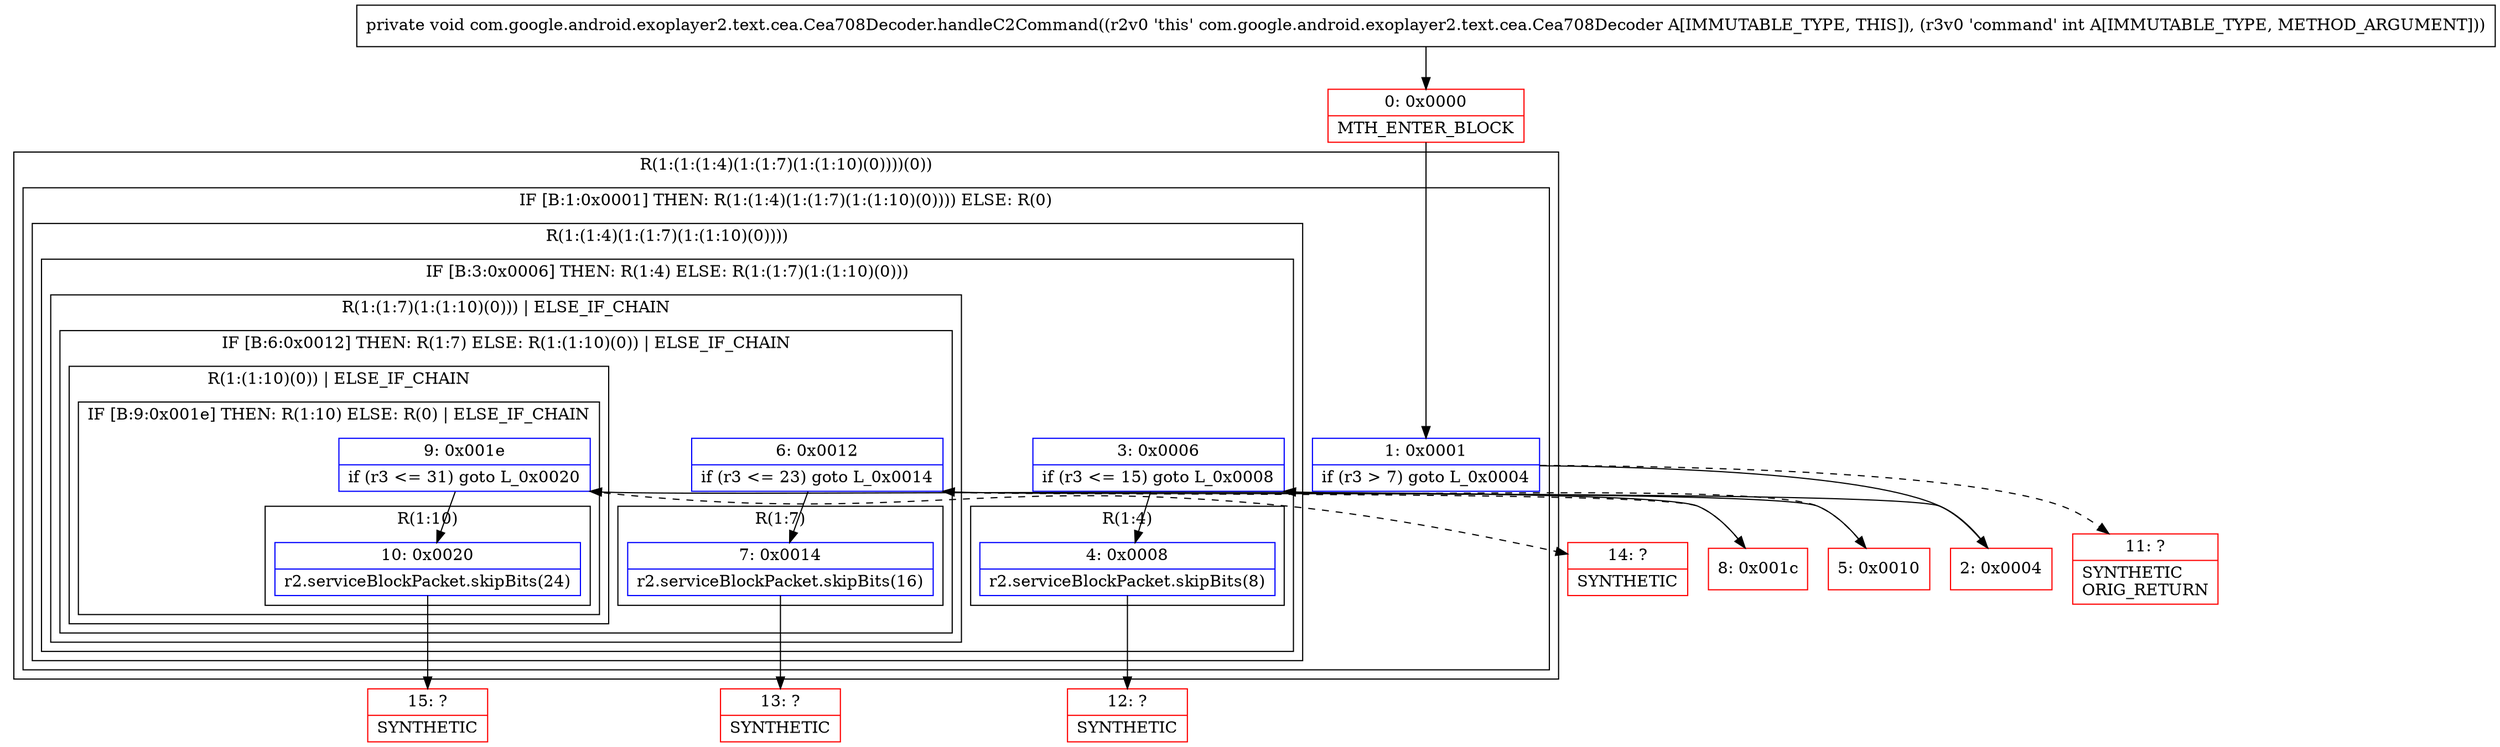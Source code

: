 digraph "CFG forcom.google.android.exoplayer2.text.cea.Cea708Decoder.handleC2Command(I)V" {
subgraph cluster_Region_1787648847 {
label = "R(1:(1:(1:4)(1:(1:7)(1:(1:10)(0))))(0))";
node [shape=record,color=blue];
subgraph cluster_IfRegion_254600994 {
label = "IF [B:1:0x0001] THEN: R(1:(1:4)(1:(1:7)(1:(1:10)(0)))) ELSE: R(0)";
node [shape=record,color=blue];
Node_1 [shape=record,label="{1\:\ 0x0001|if (r3 \> 7) goto L_0x0004\l}"];
subgraph cluster_Region_1161465164 {
label = "R(1:(1:4)(1:(1:7)(1:(1:10)(0))))";
node [shape=record,color=blue];
subgraph cluster_IfRegion_1703520729 {
label = "IF [B:3:0x0006] THEN: R(1:4) ELSE: R(1:(1:7)(1:(1:10)(0)))";
node [shape=record,color=blue];
Node_3 [shape=record,label="{3\:\ 0x0006|if (r3 \<= 15) goto L_0x0008\l}"];
subgraph cluster_Region_1700712708 {
label = "R(1:4)";
node [shape=record,color=blue];
Node_4 [shape=record,label="{4\:\ 0x0008|r2.serviceBlockPacket.skipBits(8)\l}"];
}
subgraph cluster_Region_228798330 {
label = "R(1:(1:7)(1:(1:10)(0))) | ELSE_IF_CHAIN\l";
node [shape=record,color=blue];
subgraph cluster_IfRegion_476222319 {
label = "IF [B:6:0x0012] THEN: R(1:7) ELSE: R(1:(1:10)(0)) | ELSE_IF_CHAIN\l";
node [shape=record,color=blue];
Node_6 [shape=record,label="{6\:\ 0x0012|if (r3 \<= 23) goto L_0x0014\l}"];
subgraph cluster_Region_881665627 {
label = "R(1:7)";
node [shape=record,color=blue];
Node_7 [shape=record,label="{7\:\ 0x0014|r2.serviceBlockPacket.skipBits(16)\l}"];
}
subgraph cluster_Region_659035967 {
label = "R(1:(1:10)(0)) | ELSE_IF_CHAIN\l";
node [shape=record,color=blue];
subgraph cluster_IfRegion_864298067 {
label = "IF [B:9:0x001e] THEN: R(1:10) ELSE: R(0) | ELSE_IF_CHAIN\l";
node [shape=record,color=blue];
Node_9 [shape=record,label="{9\:\ 0x001e|if (r3 \<= 31) goto L_0x0020\l}"];
subgraph cluster_Region_1005920423 {
label = "R(1:10)";
node [shape=record,color=blue];
Node_10 [shape=record,label="{10\:\ 0x0020|r2.serviceBlockPacket.skipBits(24)\l}"];
}
subgraph cluster_Region_1721198204 {
label = "R(0)";
node [shape=record,color=blue];
}
}
}
}
}
}
}
subgraph cluster_Region_25257086 {
label = "R(0)";
node [shape=record,color=blue];
}
}
}
Node_0 [shape=record,color=red,label="{0\:\ 0x0000|MTH_ENTER_BLOCK\l}"];
Node_2 [shape=record,color=red,label="{2\:\ 0x0004}"];
Node_5 [shape=record,color=red,label="{5\:\ 0x0010}"];
Node_8 [shape=record,color=red,label="{8\:\ 0x001c}"];
Node_11 [shape=record,color=red,label="{11\:\ ?|SYNTHETIC\lORIG_RETURN\l}"];
Node_12 [shape=record,color=red,label="{12\:\ ?|SYNTHETIC\l}"];
Node_13 [shape=record,color=red,label="{13\:\ ?|SYNTHETIC\l}"];
Node_14 [shape=record,color=red,label="{14\:\ ?|SYNTHETIC\l}"];
Node_15 [shape=record,color=red,label="{15\:\ ?|SYNTHETIC\l}"];
MethodNode[shape=record,label="{private void com.google.android.exoplayer2.text.cea.Cea708Decoder.handleC2Command((r2v0 'this' com.google.android.exoplayer2.text.cea.Cea708Decoder A[IMMUTABLE_TYPE, THIS]), (r3v0 'command' int A[IMMUTABLE_TYPE, METHOD_ARGUMENT])) }"];
MethodNode -> Node_0;
Node_1 -> Node_2;
Node_1 -> Node_11[style=dashed];
Node_3 -> Node_4;
Node_3 -> Node_5[style=dashed];
Node_4 -> Node_12;
Node_6 -> Node_7;
Node_6 -> Node_8[style=dashed];
Node_7 -> Node_13;
Node_9 -> Node_10;
Node_9 -> Node_14[style=dashed];
Node_10 -> Node_15;
Node_0 -> Node_1;
Node_2 -> Node_3;
Node_5 -> Node_6;
Node_8 -> Node_9;
}

